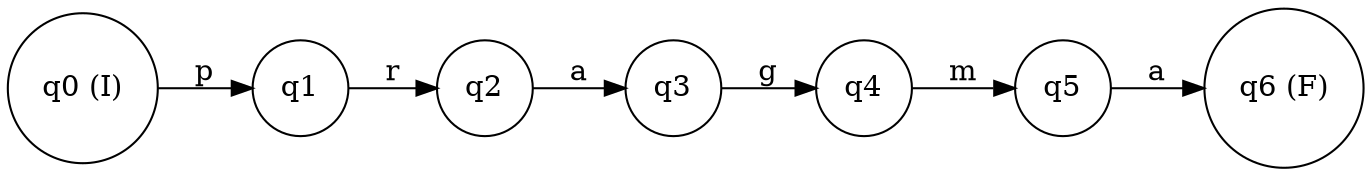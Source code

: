 digraph finite_state_machine {
rankdir=LR;
node [shape = circle];
q0 [label="q0 (I)"];
q1 [label="q1"];
q2 [label="q2"];
q3 [label="q3"];
q4 [label="q4"];
q5 [label="q5"];
q6 [label="q6 (F)"];
q0 -> q1 [label="p"];
q1 -> q2 [label="r"];
q2 -> q3 [label="a"];
q3 -> q4 [label="g"];
q4 -> q5 [label="m"];
q5 -> q6 [label="a"];
}